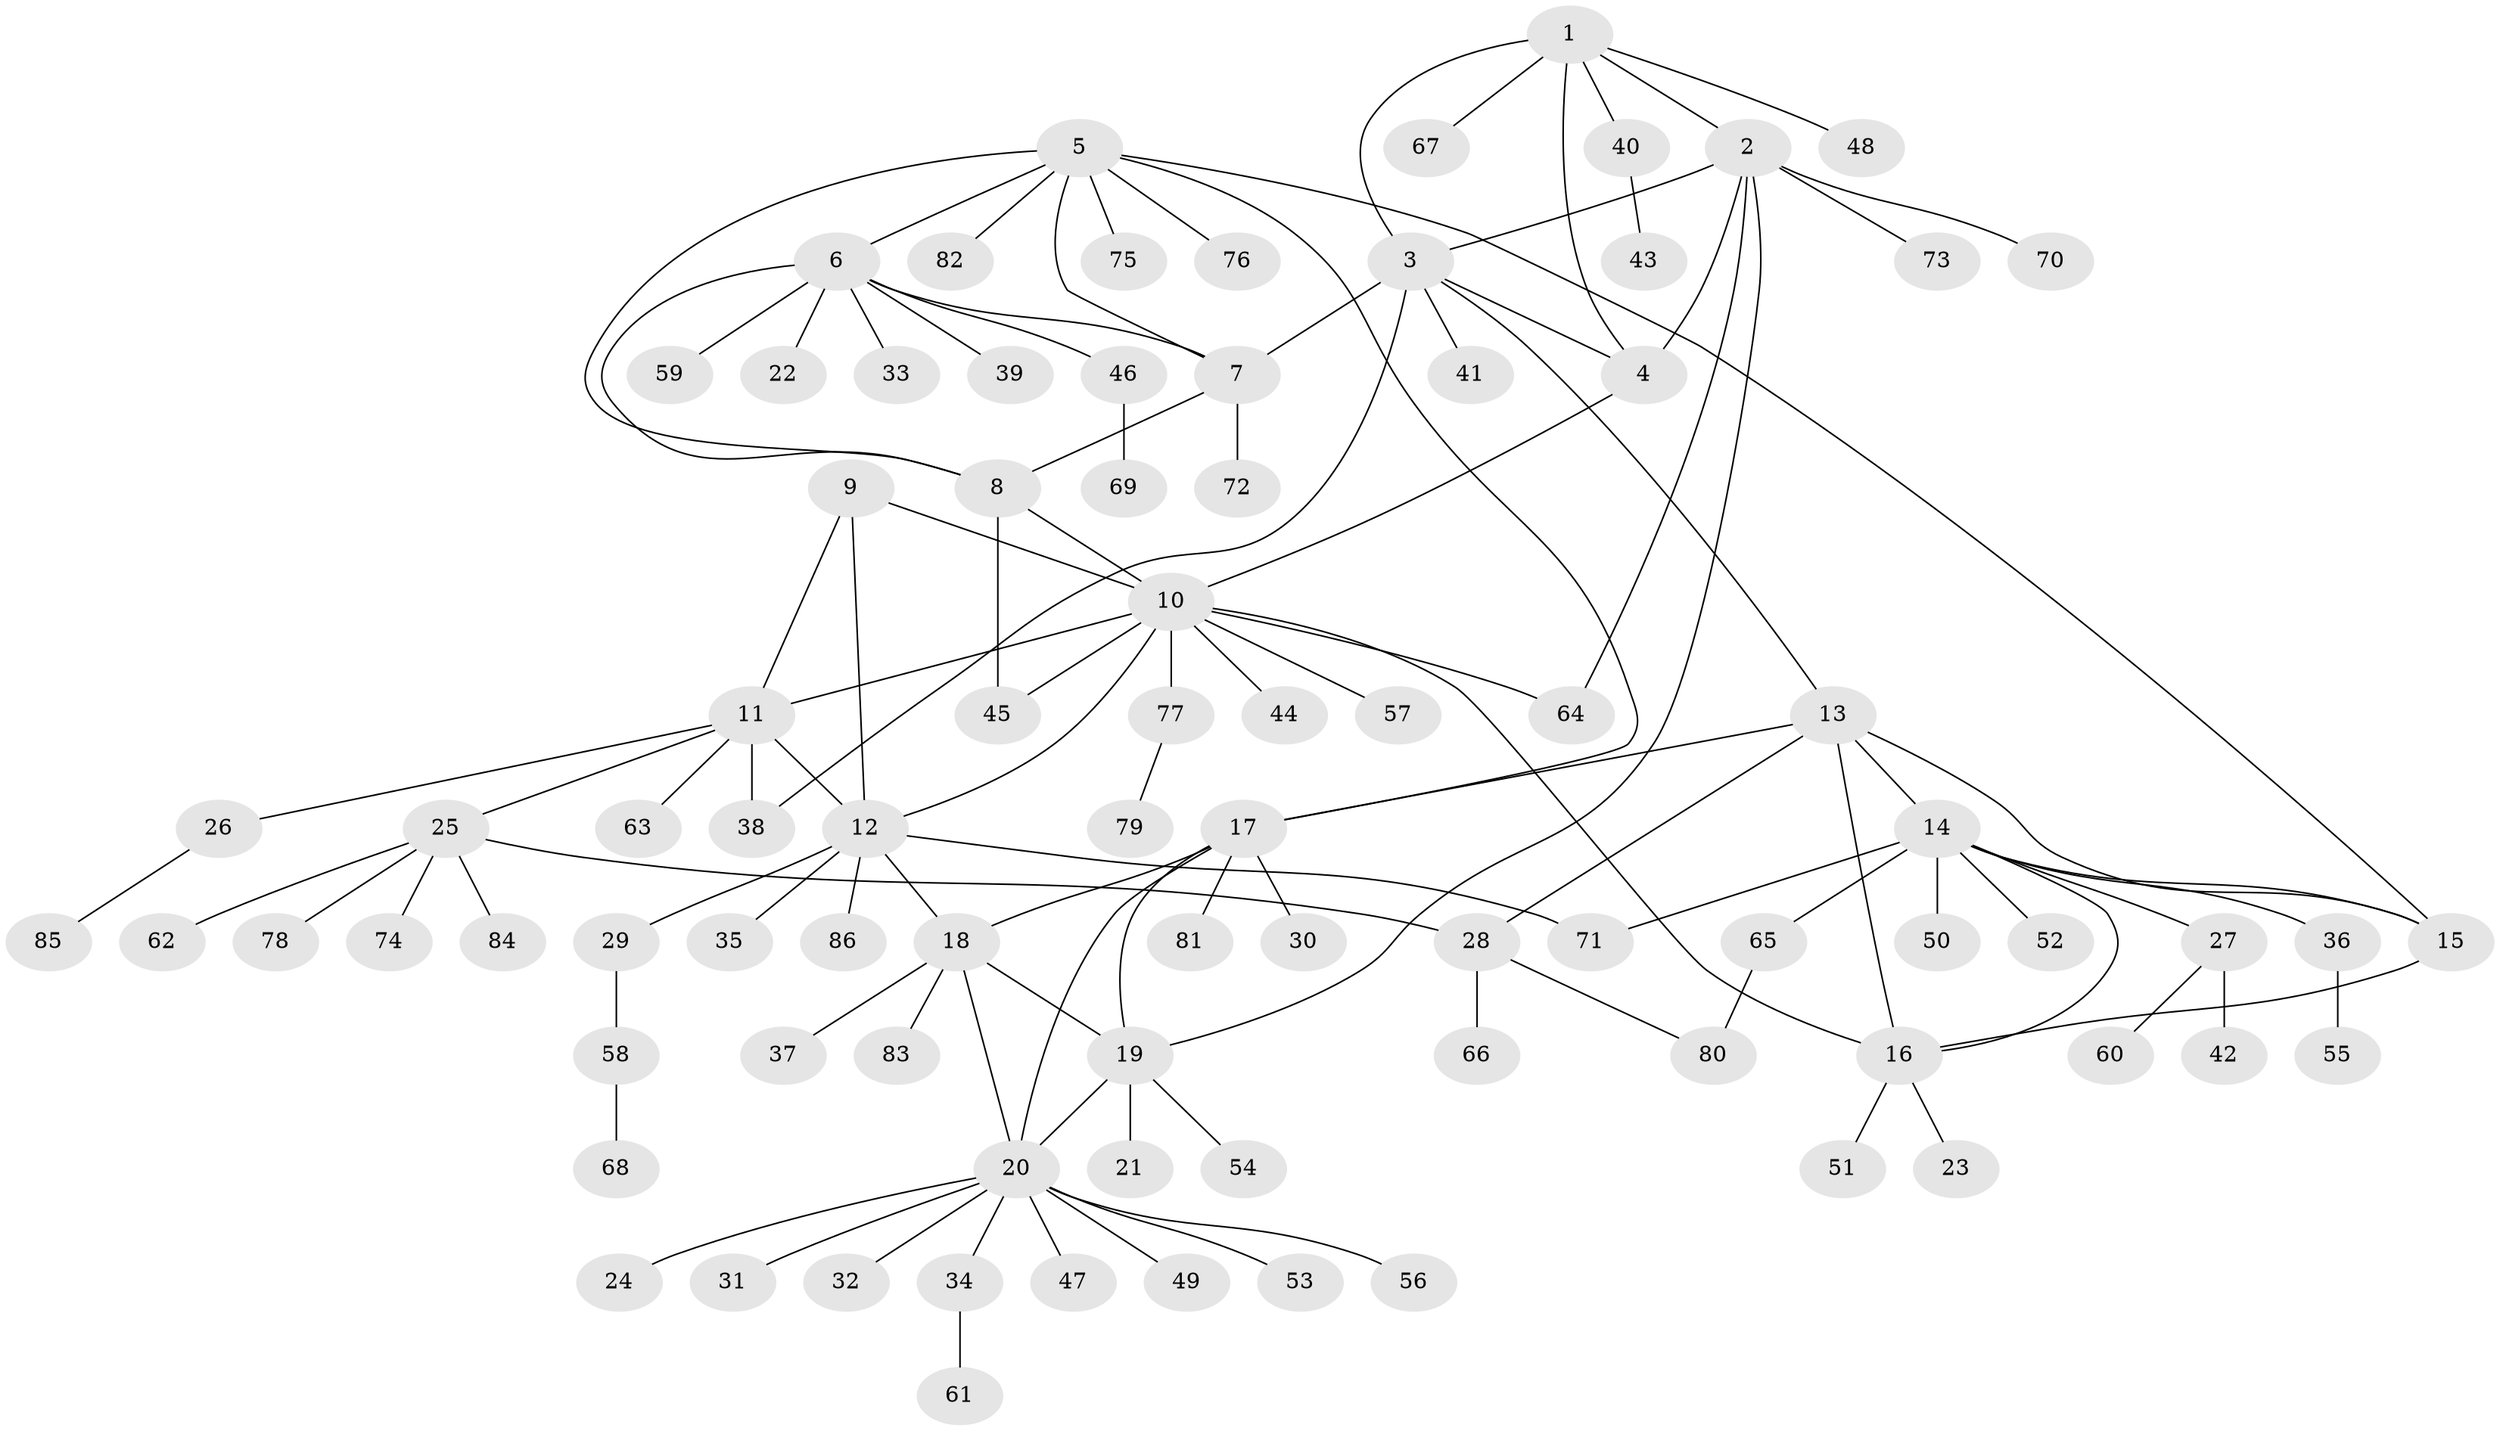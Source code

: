 // coarse degree distribution, {4: 0.11764705882352941, 3: 0.029411764705882353, 5: 0.058823529411764705, 1: 0.6764705882352942, 14: 0.029411764705882353, 2: 0.058823529411764705, 6: 0.029411764705882353}
// Generated by graph-tools (version 1.1) at 2025/59/03/04/25 21:59:08]
// undirected, 86 vertices, 112 edges
graph export_dot {
graph [start="1"]
  node [color=gray90,style=filled];
  1;
  2;
  3;
  4;
  5;
  6;
  7;
  8;
  9;
  10;
  11;
  12;
  13;
  14;
  15;
  16;
  17;
  18;
  19;
  20;
  21;
  22;
  23;
  24;
  25;
  26;
  27;
  28;
  29;
  30;
  31;
  32;
  33;
  34;
  35;
  36;
  37;
  38;
  39;
  40;
  41;
  42;
  43;
  44;
  45;
  46;
  47;
  48;
  49;
  50;
  51;
  52;
  53;
  54;
  55;
  56;
  57;
  58;
  59;
  60;
  61;
  62;
  63;
  64;
  65;
  66;
  67;
  68;
  69;
  70;
  71;
  72;
  73;
  74;
  75;
  76;
  77;
  78;
  79;
  80;
  81;
  82;
  83;
  84;
  85;
  86;
  1 -- 2;
  1 -- 3;
  1 -- 4;
  1 -- 40;
  1 -- 48;
  1 -- 67;
  2 -- 3;
  2 -- 4;
  2 -- 19;
  2 -- 64;
  2 -- 70;
  2 -- 73;
  3 -- 4;
  3 -- 7;
  3 -- 13;
  3 -- 38;
  3 -- 41;
  4 -- 10;
  5 -- 6;
  5 -- 7;
  5 -- 8;
  5 -- 15;
  5 -- 17;
  5 -- 75;
  5 -- 76;
  5 -- 82;
  6 -- 7;
  6 -- 8;
  6 -- 22;
  6 -- 33;
  6 -- 39;
  6 -- 46;
  6 -- 59;
  7 -- 8;
  7 -- 72;
  8 -- 10;
  8 -- 45;
  9 -- 10;
  9 -- 11;
  9 -- 12;
  10 -- 11;
  10 -- 12;
  10 -- 16;
  10 -- 44;
  10 -- 45;
  10 -- 57;
  10 -- 64;
  10 -- 77;
  11 -- 12;
  11 -- 25;
  11 -- 26;
  11 -- 38;
  11 -- 63;
  12 -- 18;
  12 -- 29;
  12 -- 35;
  12 -- 71;
  12 -- 86;
  13 -- 14;
  13 -- 15;
  13 -- 16;
  13 -- 17;
  13 -- 28;
  14 -- 15;
  14 -- 16;
  14 -- 27;
  14 -- 36;
  14 -- 50;
  14 -- 52;
  14 -- 65;
  14 -- 71;
  15 -- 16;
  16 -- 23;
  16 -- 51;
  17 -- 18;
  17 -- 19;
  17 -- 20;
  17 -- 30;
  17 -- 81;
  18 -- 19;
  18 -- 20;
  18 -- 37;
  18 -- 83;
  19 -- 20;
  19 -- 21;
  19 -- 54;
  20 -- 24;
  20 -- 31;
  20 -- 32;
  20 -- 34;
  20 -- 47;
  20 -- 49;
  20 -- 53;
  20 -- 56;
  25 -- 28;
  25 -- 62;
  25 -- 74;
  25 -- 78;
  25 -- 84;
  26 -- 85;
  27 -- 42;
  27 -- 60;
  28 -- 66;
  28 -- 80;
  29 -- 58;
  34 -- 61;
  36 -- 55;
  40 -- 43;
  46 -- 69;
  58 -- 68;
  65 -- 80;
  77 -- 79;
}
